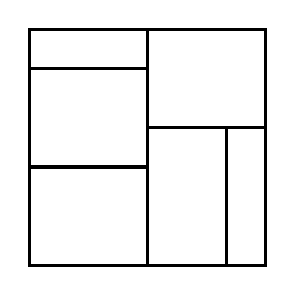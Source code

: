 \begin{tikzpicture}[very thick, scale=.5]
    \draw (0,5) rectangle (3,6);
    \draw (0,5/2) rectangle (3,5);
    \draw (0,0) rectangle (3,5/2);
    \draw (3,7/2) rectangle (6,6);
    \draw (3,0) rectangle (5,7/2);
    \draw (5,0) rectangle (6,7/2);
\end{tikzpicture}
